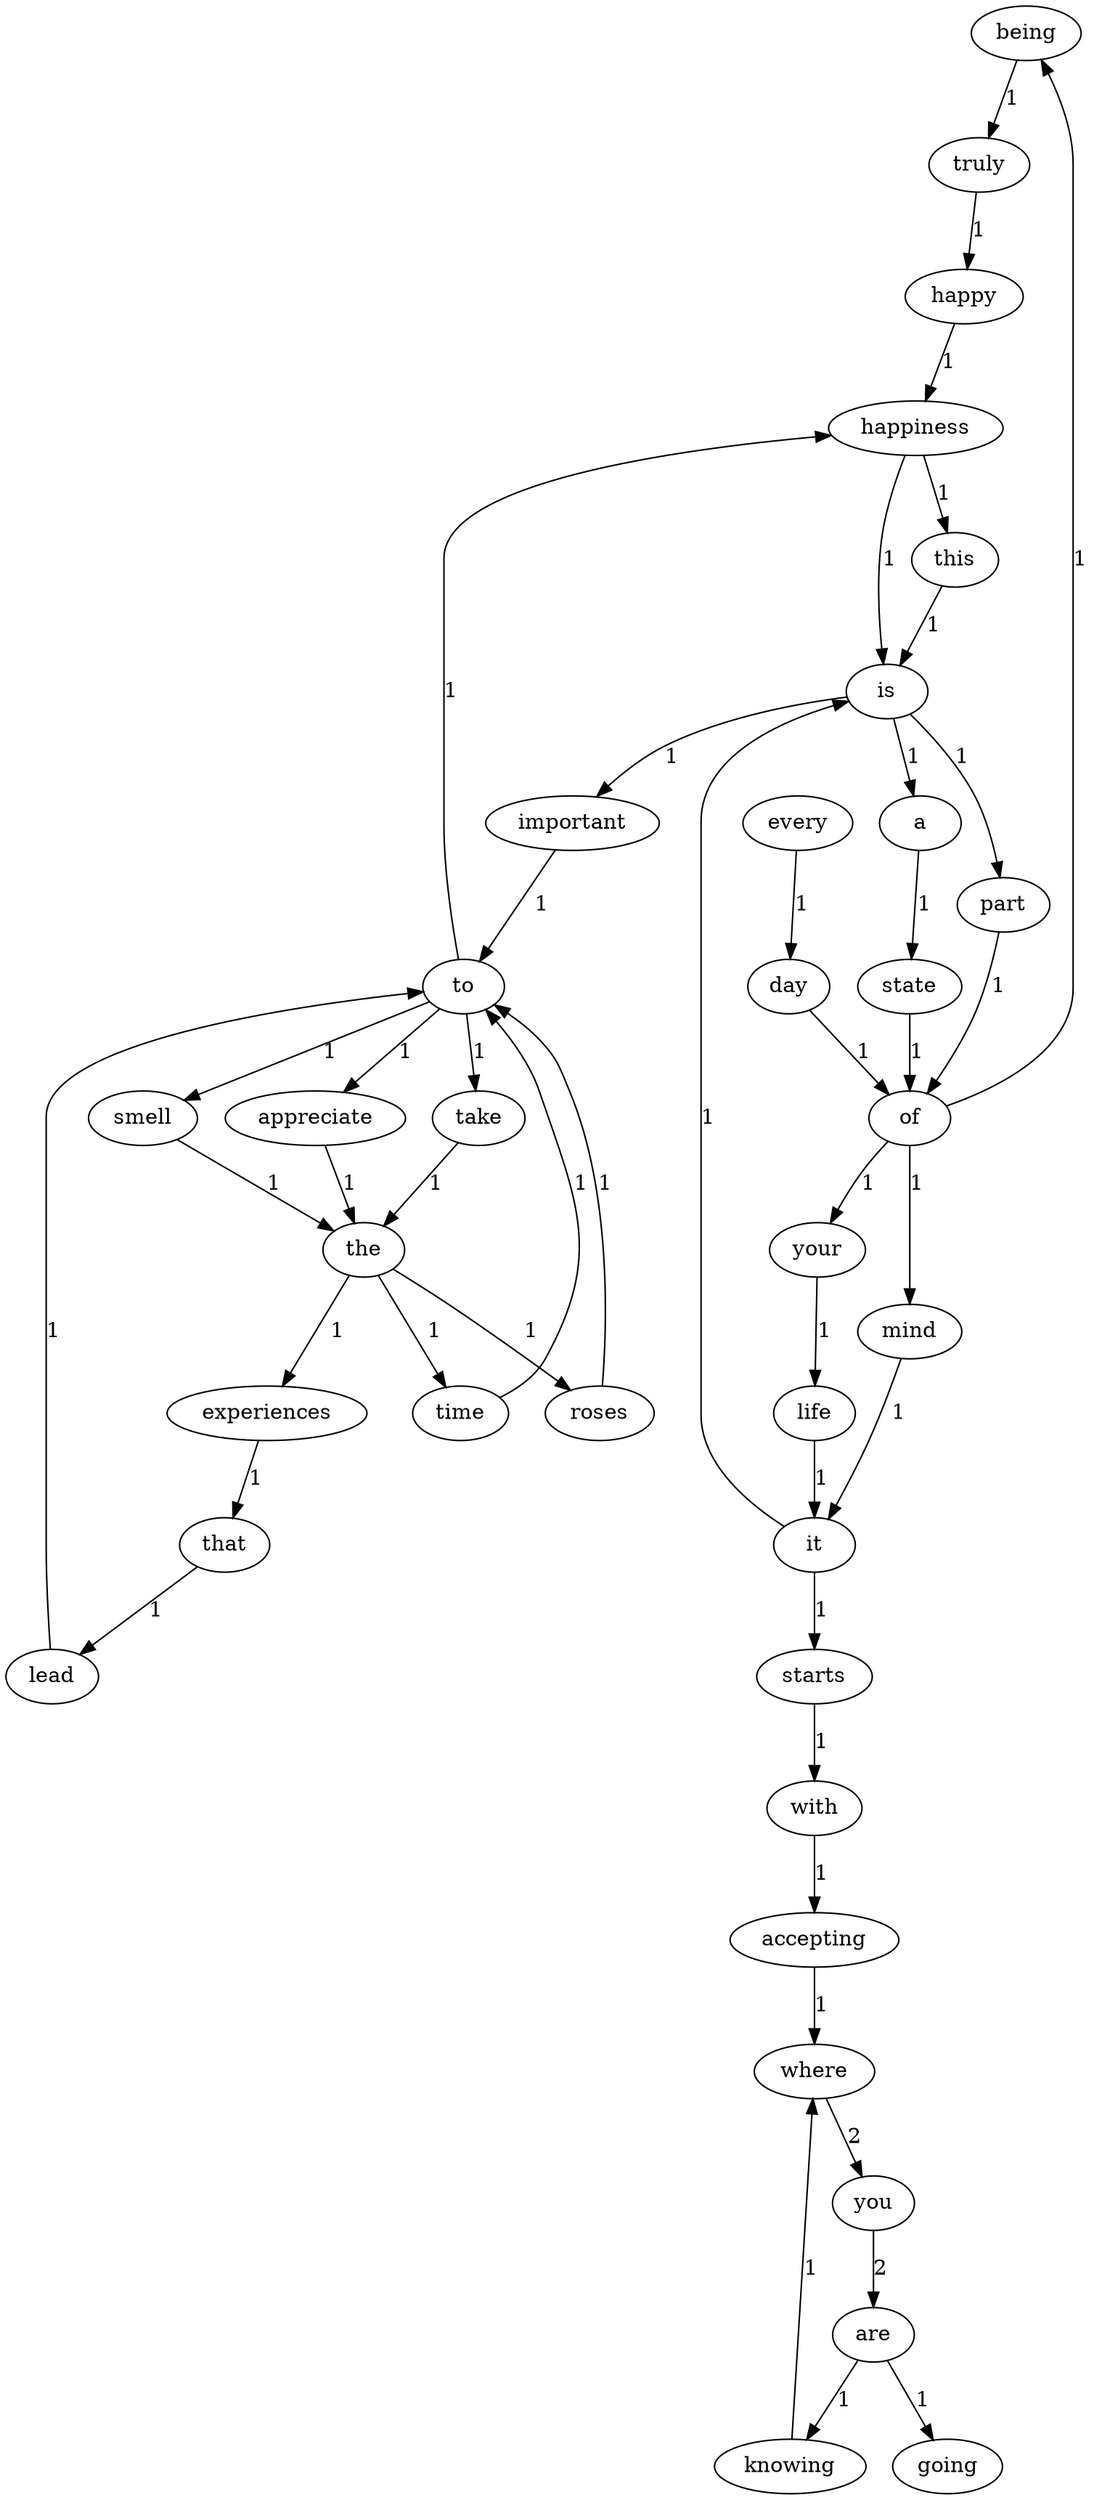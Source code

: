 digraph G {
  being -> truly [label="1"];
  a -> state [label="1"];
  to -> take [label="1"];
  to -> smell [label="1"];
  to -> appreciate [label="1"];
  to -> happiness [label="1"];
  appreciate -> the [label="1"];
  mind -> it [label="1"];
  day -> of [label="1"];
  are -> going [label="1"];
  are -> knowing [label="1"];
  life -> it [label="1"];
  time -> to [label="1"];
  it -> starts [label="1"];
  it -> is [label="1"];
  every -> day [label="1"];
  smell -> the [label="1"];
  roses -> to [label="1"];
  with -> accepting [label="1"];
  where -> you [label="2"];
  lead -> to [label="1"];
  of -> your [label="1"];
  of -> being [label="1"];
  of -> mind [label="1"];
  part -> of [label="1"];
  your -> life [label="1"];
  that -> lead [label="1"];
  you -> are [label="2"];
  take -> the [label="1"];
  the -> time [label="1"];
  the -> roses [label="1"];
  the -> experiences [label="1"];
  starts -> with [label="1"];
  accepting -> where [label="1"];
  this -> is [label="1"];
  truly -> happy [label="1"];
  happy -> happiness [label="1"];
  state -> of [label="1"];
  is -> a [label="1"];
  is -> part [label="1"];
  is -> important [label="1"];
  happiness -> this [label="1"];
  happiness -> is [label="1"];
  experiences -> that [label="1"];
  important -> to [label="1"];
  knowing -> where [label="1"];
}